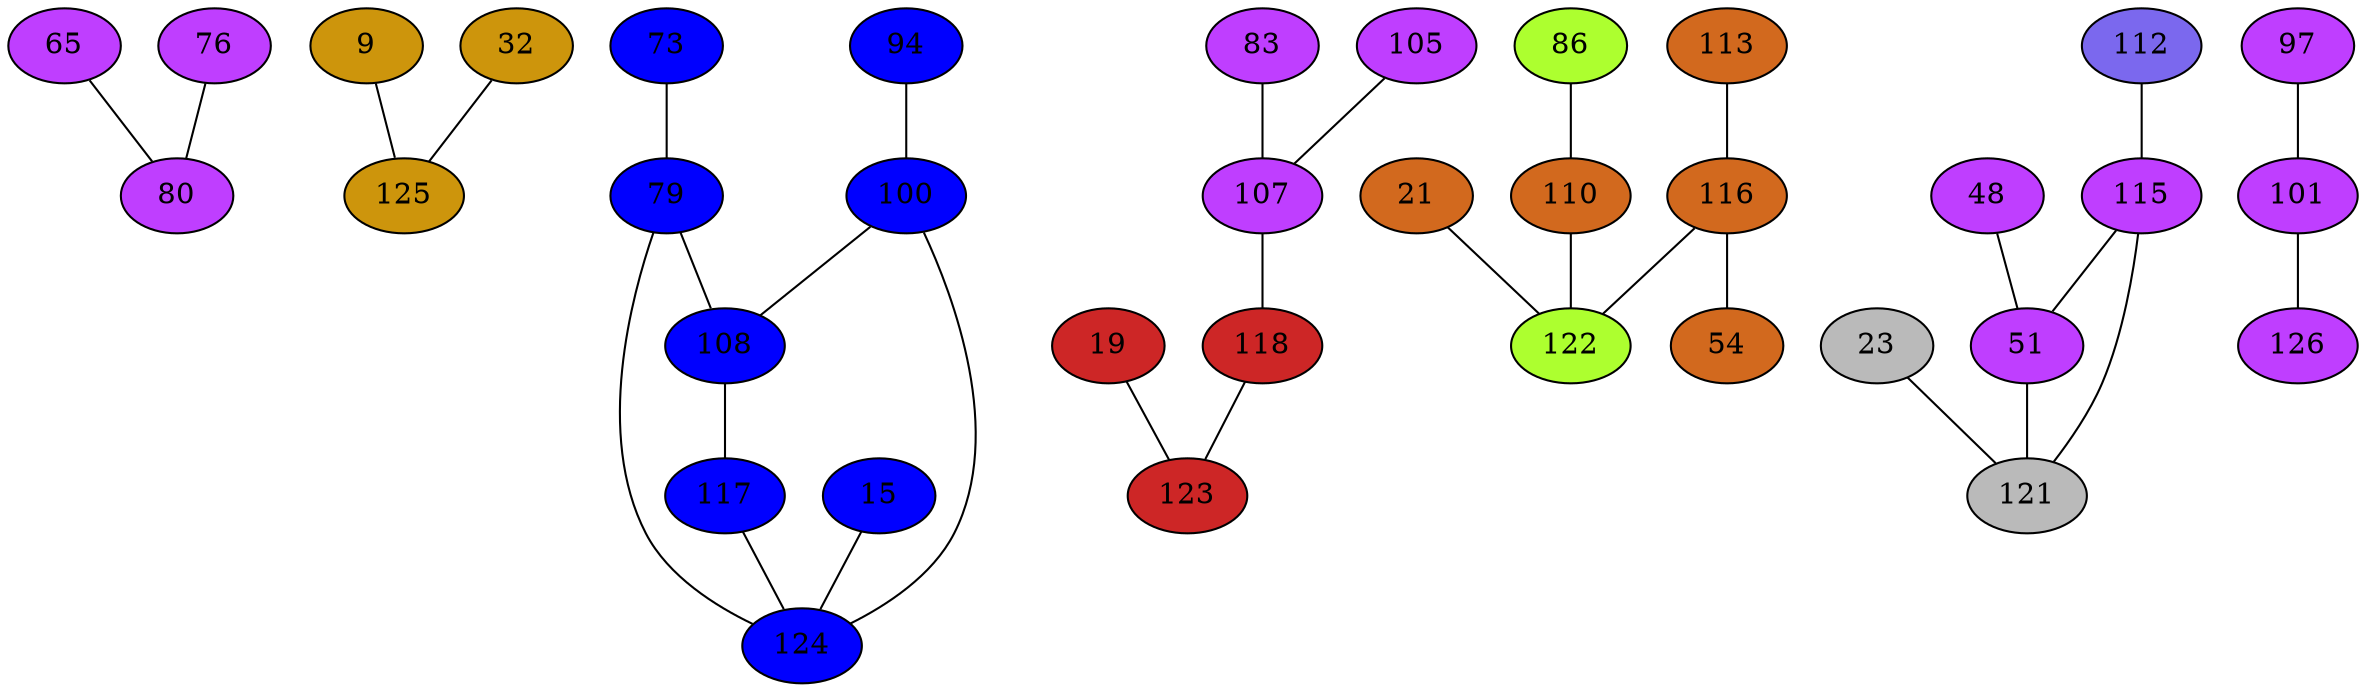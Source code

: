 strict graph {
65[label="65" style=filled fillcolor="darkorchid1"];
65 -- 80
9[label="9" style=filled fillcolor="darkgoldenrod3"];
9 -- 125
73[label="73" style=filled fillcolor="blue1"];
73 -- 79
76[label="76" style=filled fillcolor="darkorchid1"];
76 -- 80
15[label="15" style=filled fillcolor="blue1"];
15 -- 124
79[label="79" style=filled fillcolor="blue1"];
79 -- 73
79 -- 108
79 -- 124
80[label="80" style=filled fillcolor="darkorchid1"];
80 -- 65
80 -- 76
19[label="19" style=filled fillcolor="firebrick3"];
19 -- 123
83[label="83" style=filled fillcolor="darkorchid1"];
83 -- 107
21[label="21" style=filled fillcolor="chocolate"];
21 -- 122
86[label="86" style=filled fillcolor="greenyellow"];
86 -- 110
23[label="23" style=filled fillcolor="gray73"];
23 -- 121
94[label="94" style=filled fillcolor="blue1"];
94 -- 100
32[label="32" style=filled fillcolor="darkgoldenrod3"];
32 -- 125
97[label="97" style=filled fillcolor="darkorchid1"];
97 -- 101
100[label="100" style=filled fillcolor="blue1"];
100 -- 108
100 -- 124
100 -- 94
101[label="101" style=filled fillcolor="darkorchid1"];
101 -- 97
101 -- 126
105[label="105" style=filled fillcolor="darkorchid1"];
105 -- 107
107[label="107" style=filled fillcolor="darkorchid1"];
107 -- 83
107 -- 118
107 -- 105
108[label="108" style=filled fillcolor="blue1"];
108 -- 100
108 -- 117
108 -- 79
110[label="110" style=filled fillcolor="chocolate"];
110 -- 86
110 -- 122
112[label="112" style=filled fillcolor="mediumslateblue"];
112 -- 115
48[label="48" style=filled fillcolor="darkorchid1"];
48 -- 51
113[label="113" style=filled fillcolor="chocolate"];
113 -- 116
115[label="115" style=filled fillcolor="darkorchid1"];
115 -- 112
115 -- 51
115 -- 121
51[label="51" style=filled fillcolor="darkorchid1"];
51 -- 48
51 -- 115
51 -- 121
116[label="116" style=filled fillcolor="chocolate"];
116 -- 113
116 -- 54
116 -- 122
117[label="117" style=filled fillcolor="blue1"];
117 -- 124
117 -- 108
118[label="118" style=filled fillcolor="firebrick3"];
118 -- 123
118 -- 107
54[label="54" style=filled fillcolor="chocolate"];
54 -- 116
121[label="121" style=filled fillcolor="gray73"];
121 -- 115
121 -- 51
121 -- 23
122[label="122" style=filled fillcolor="greenyellow"];
122 -- 116
122 -- 21
122 -- 110
123[label="123" style=filled fillcolor="firebrick3"];
123 -- 19
123 -- 118
124[label="124" style=filled fillcolor="blue1"];
124 -- 100
124 -- 117
124 -- 15
124 -- 79
125[label="125" style=filled fillcolor="darkgoldenrod3"];
125 -- 32
125 -- 9
126[label="126" style=filled fillcolor="darkorchid1"];
126 -- 101
}